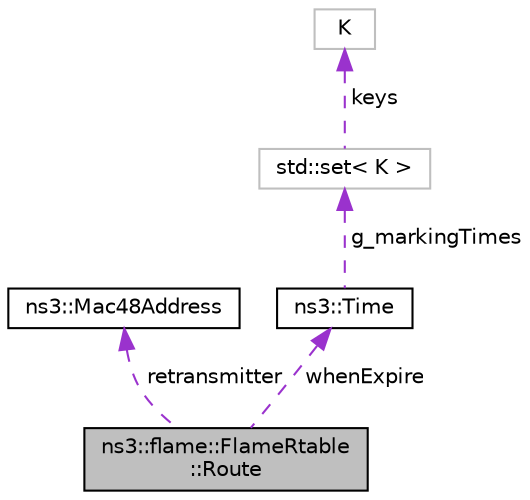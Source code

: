 digraph "ns3::flame::FlameRtable::Route"
{
 // LATEX_PDF_SIZE
  edge [fontname="Helvetica",fontsize="10",labelfontname="Helvetica",labelfontsize="10"];
  node [fontname="Helvetica",fontsize="10",shape=record];
  Node1 [label="ns3::flame::FlameRtable\l::Route",height=0.2,width=0.4,color="black", fillcolor="grey75", style="filled", fontcolor="black",tooltip="Routing table entry."];
  Node2 -> Node1 [dir="back",color="darkorchid3",fontsize="10",style="dashed",label=" retransmitter" ,fontname="Helvetica"];
  Node2 [label="ns3::Mac48Address",height=0.2,width=0.4,color="black", fillcolor="white", style="filled",URL="$classns3_1_1_mac48_address.html",tooltip="an EUI-48 address"];
  Node3 -> Node1 [dir="back",color="darkorchid3",fontsize="10",style="dashed",label=" whenExpire" ,fontname="Helvetica"];
  Node3 [label="ns3::Time",height=0.2,width=0.4,color="black", fillcolor="white", style="filled",URL="$classns3_1_1_time.html",tooltip="Simulation virtual time values and global simulation resolution."];
  Node4 -> Node3 [dir="back",color="darkorchid3",fontsize="10",style="dashed",label=" g_markingTimes" ,fontname="Helvetica"];
  Node4 [label="std::set\< K \>",height=0.2,width=0.4,color="grey75", fillcolor="white", style="filled",tooltip=" "];
  Node5 -> Node4 [dir="back",color="darkorchid3",fontsize="10",style="dashed",label=" keys" ,fontname="Helvetica"];
  Node5 [label="K",height=0.2,width=0.4,color="grey75", fillcolor="white", style="filled",tooltip=" "];
}
